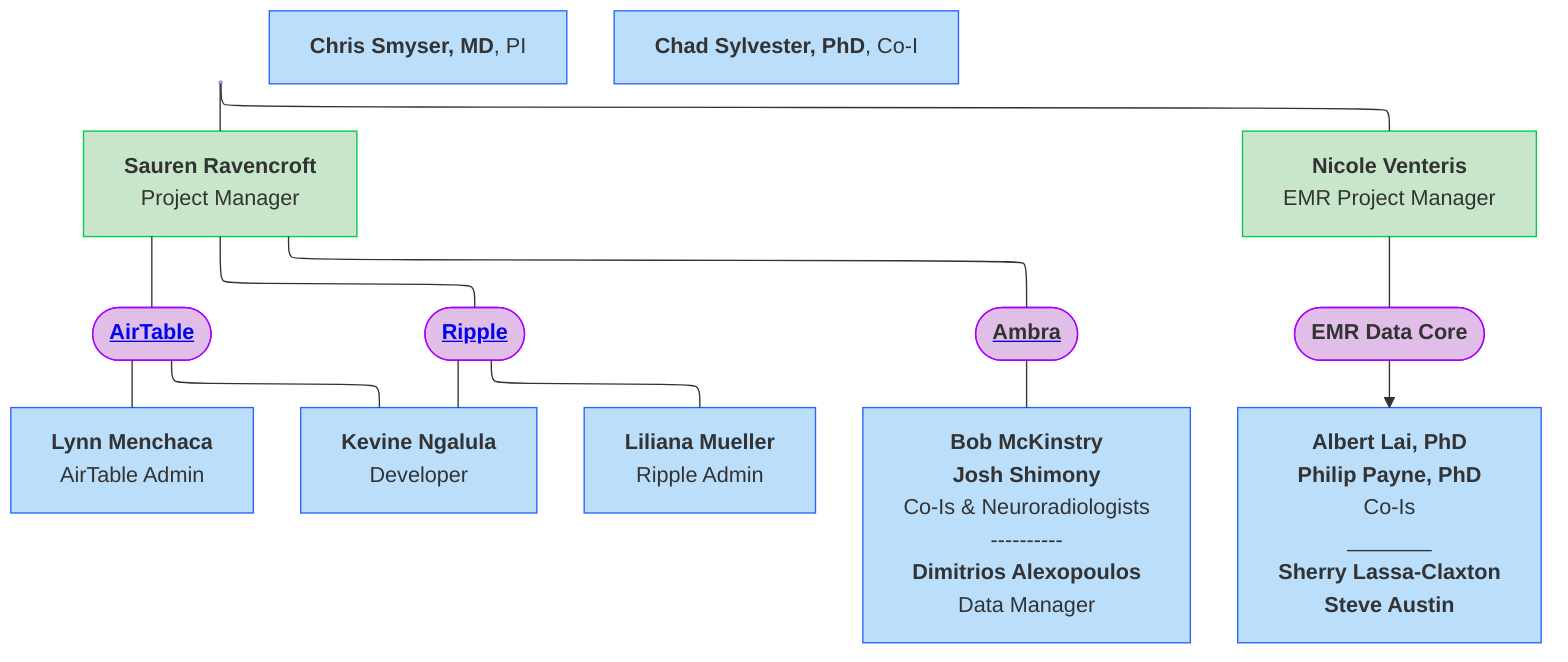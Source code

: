 ---
config:
  layout: elk
---
flowchart TB
    n5@{ label: "<a href=\"../orgcharts/#airtable\" target=\"_top\"><b>AirTable</b></a>" } --- n9["<b>Lynn Menchaca</b><br>AirTable Admin"] & n22["<b>Kevine Ngalula<br></b>Developer"]
    n17["<b>Sauren Ravencroft</b><br>Project Manager"] --- n5 & n15@{ label: "<a href=\"../orgcharts/#ripple\" target=\"_top\"><b>Ripple</b></a>" } & n23@{ label: "<a href=\"https://www.mermaidchart.com/app/projects/4f81a1a6-5f43-40aa-9f44-d23b80ccefb3/diagrams/f1e11327-9b5e-4c64-9817-365959035667/version/orgcharts/#ambra\" style=\"--tw-scale-x:\" target=\"_top\"><span style=\"--tw-scale-x:\"><b>Ambra</b></span></a>" }
    n14["<b>Chad Sylvester, PhD</b>, Co-I"] --- n17 & n18["<b>Nicole Venteris</b><br>EMR Project Manager"]
    n15 --- n22 & n16["<b>Liliana Mueller</b><br>Ripple Admin<br>"]
    n23 --- n1["<b>Bob McKinstry</b><br><b>Josh Shimony</b><br>Co-Is &amp; Neuroradiologists<br>----------<br><b>Dimitrios Alexopoulos</b><br>Data Manager"]
    n18 --- n24(["<b>EMR Data Core</b>"])
    n24 --> n25@{ label: "<span style=\"color:\"><b>Albert Lai, PhD<br></b></span><span style=\"color:\"><b>Philip Payne, PhD<br></b>Co-Is</span><span style=\"color:\"><br></span>_______<br><span style=\"color:\"><b>Sherry Lassa-Claxton<br>Steve Austin</b></span><span style=\"color:\"></span>" }
    n20["<b>Chris Smyser, MD</b>, PI"]
    n21["<b>Chad Sylvester, PhD</b>, Co-I"]
    n5@{ shape: stadium}
    n17@{ shape: rect}
    n15@{ shape: stadium}
    n23@{ shape: stadium}
    n14@{ shape: anchor}
    n18@{ shape: rect}
    n16@{ shape: rect}
    n25@{ shape: rect}
    n20@{ shape: rect}
    n21@{ shape: rect}
    style n5 fill:#E1BEE7,stroke:#AA00FF
    style n9 fill:#BBDEFB,stroke:#2962FF
    style n22 fill:#BBDEFB,stroke:#2962FF
    style n17 fill:#C8E6C9,stroke:#00C853
    style n15 fill:#E1BEE7,stroke:#AA00FF
    style n23 fill:#E1BEE7,stroke:#AA00FF
    style n14 fill:#BBDEFB,stroke:#2962FF
    style n18 fill:#C8E6C9,stroke:#00C853
    style n16 fill:#BBDEFB,stroke:#2962FF
    style n1 fill:#BBDEFB,stroke:#2962FF
    style n24 stroke:#AA00FF,fill:#E1BEE7
    style n25 fill:#BBDEFB,stroke:#2962FF
    style n20 fill:#BBDEFB,stroke:#2962FF
    style n21 fill:#BBDEFB,stroke:#2962FF